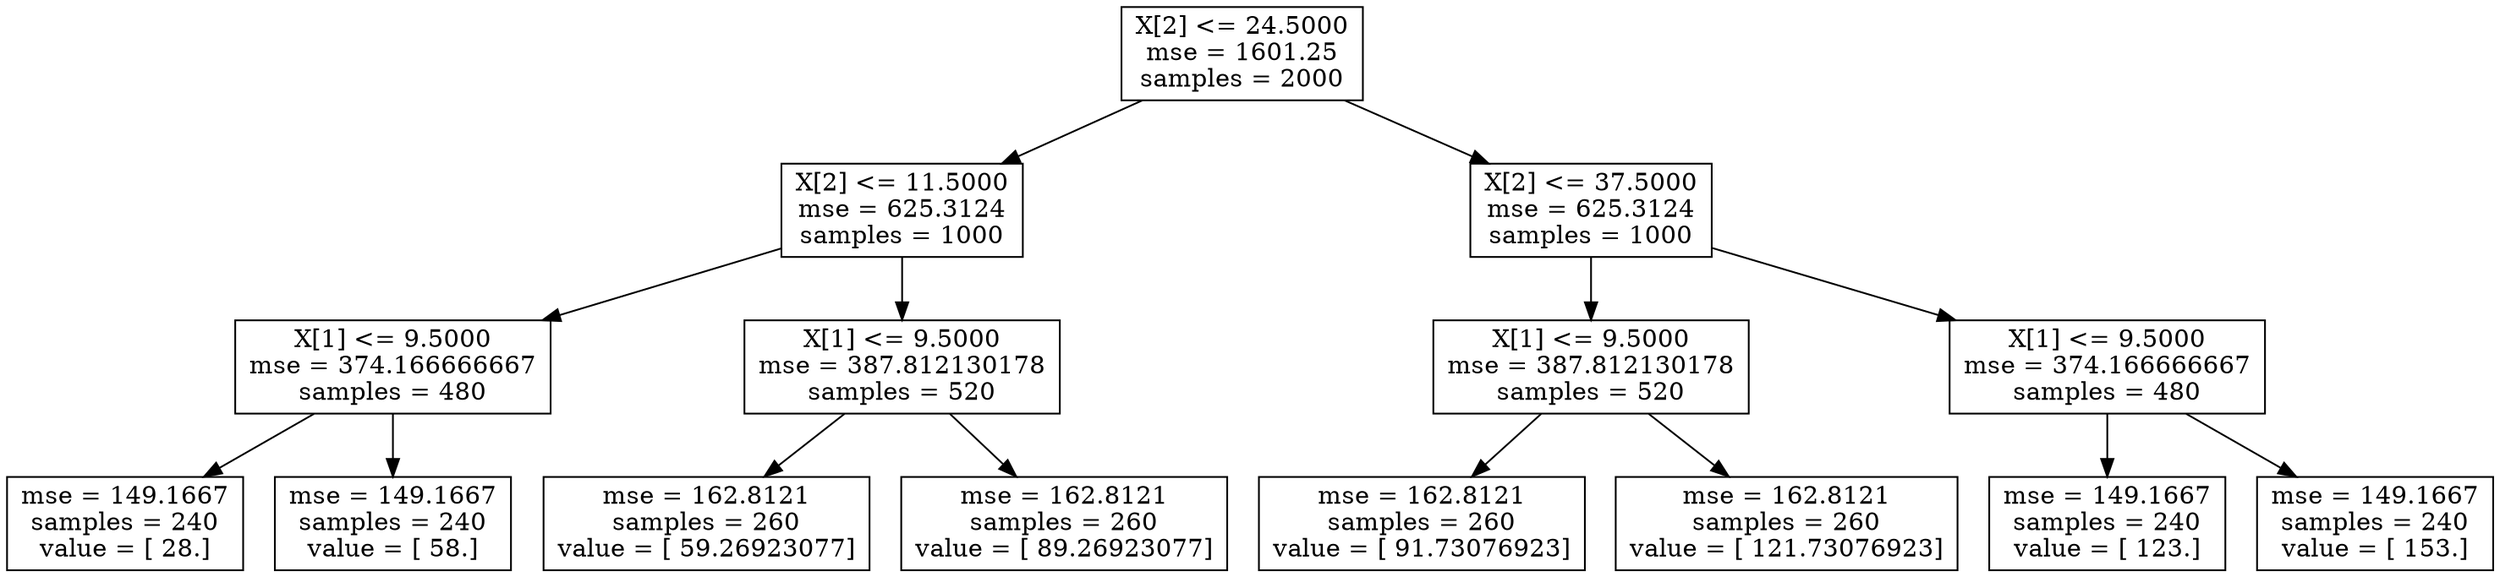 digraph Tree {
0 [label="X[2] <= 24.5000\nmse = 1601.25\nsamples = 2000", shape="box"] ;
1 [label="X[2] <= 11.5000\nmse = 625.3124\nsamples = 1000", shape="box"] ;
0 -> 1 ;
2 [label="X[1] <= 9.5000\nmse = 374.166666667\nsamples = 480", shape="box"] ;
1 -> 2 ;
3 [label="mse = 149.1667\nsamples = 240\nvalue = [ 28.]", shape="box"] ;
2 -> 3 ;
4 [label="mse = 149.1667\nsamples = 240\nvalue = [ 58.]", shape="box"] ;
2 -> 4 ;
5 [label="X[1] <= 9.5000\nmse = 387.812130178\nsamples = 520", shape="box"] ;
1 -> 5 ;
6 [label="mse = 162.8121\nsamples = 260\nvalue = [ 59.26923077]", shape="box"] ;
5 -> 6 ;
7 [label="mse = 162.8121\nsamples = 260\nvalue = [ 89.26923077]", shape="box"] ;
5 -> 7 ;
8 [label="X[2] <= 37.5000\nmse = 625.3124\nsamples = 1000", shape="box"] ;
0 -> 8 ;
9 [label="X[1] <= 9.5000\nmse = 387.812130178\nsamples = 520", shape="box"] ;
8 -> 9 ;
10 [label="mse = 162.8121\nsamples = 260\nvalue = [ 91.73076923]", shape="box"] ;
9 -> 10 ;
11 [label="mse = 162.8121\nsamples = 260\nvalue = [ 121.73076923]", shape="box"] ;
9 -> 11 ;
12 [label="X[1] <= 9.5000\nmse = 374.166666667\nsamples = 480", shape="box"] ;
8 -> 12 ;
13 [label="mse = 149.1667\nsamples = 240\nvalue = [ 123.]", shape="box"] ;
12 -> 13 ;
14 [label="mse = 149.1667\nsamples = 240\nvalue = [ 153.]", shape="box"] ;
12 -> 14 ;
}